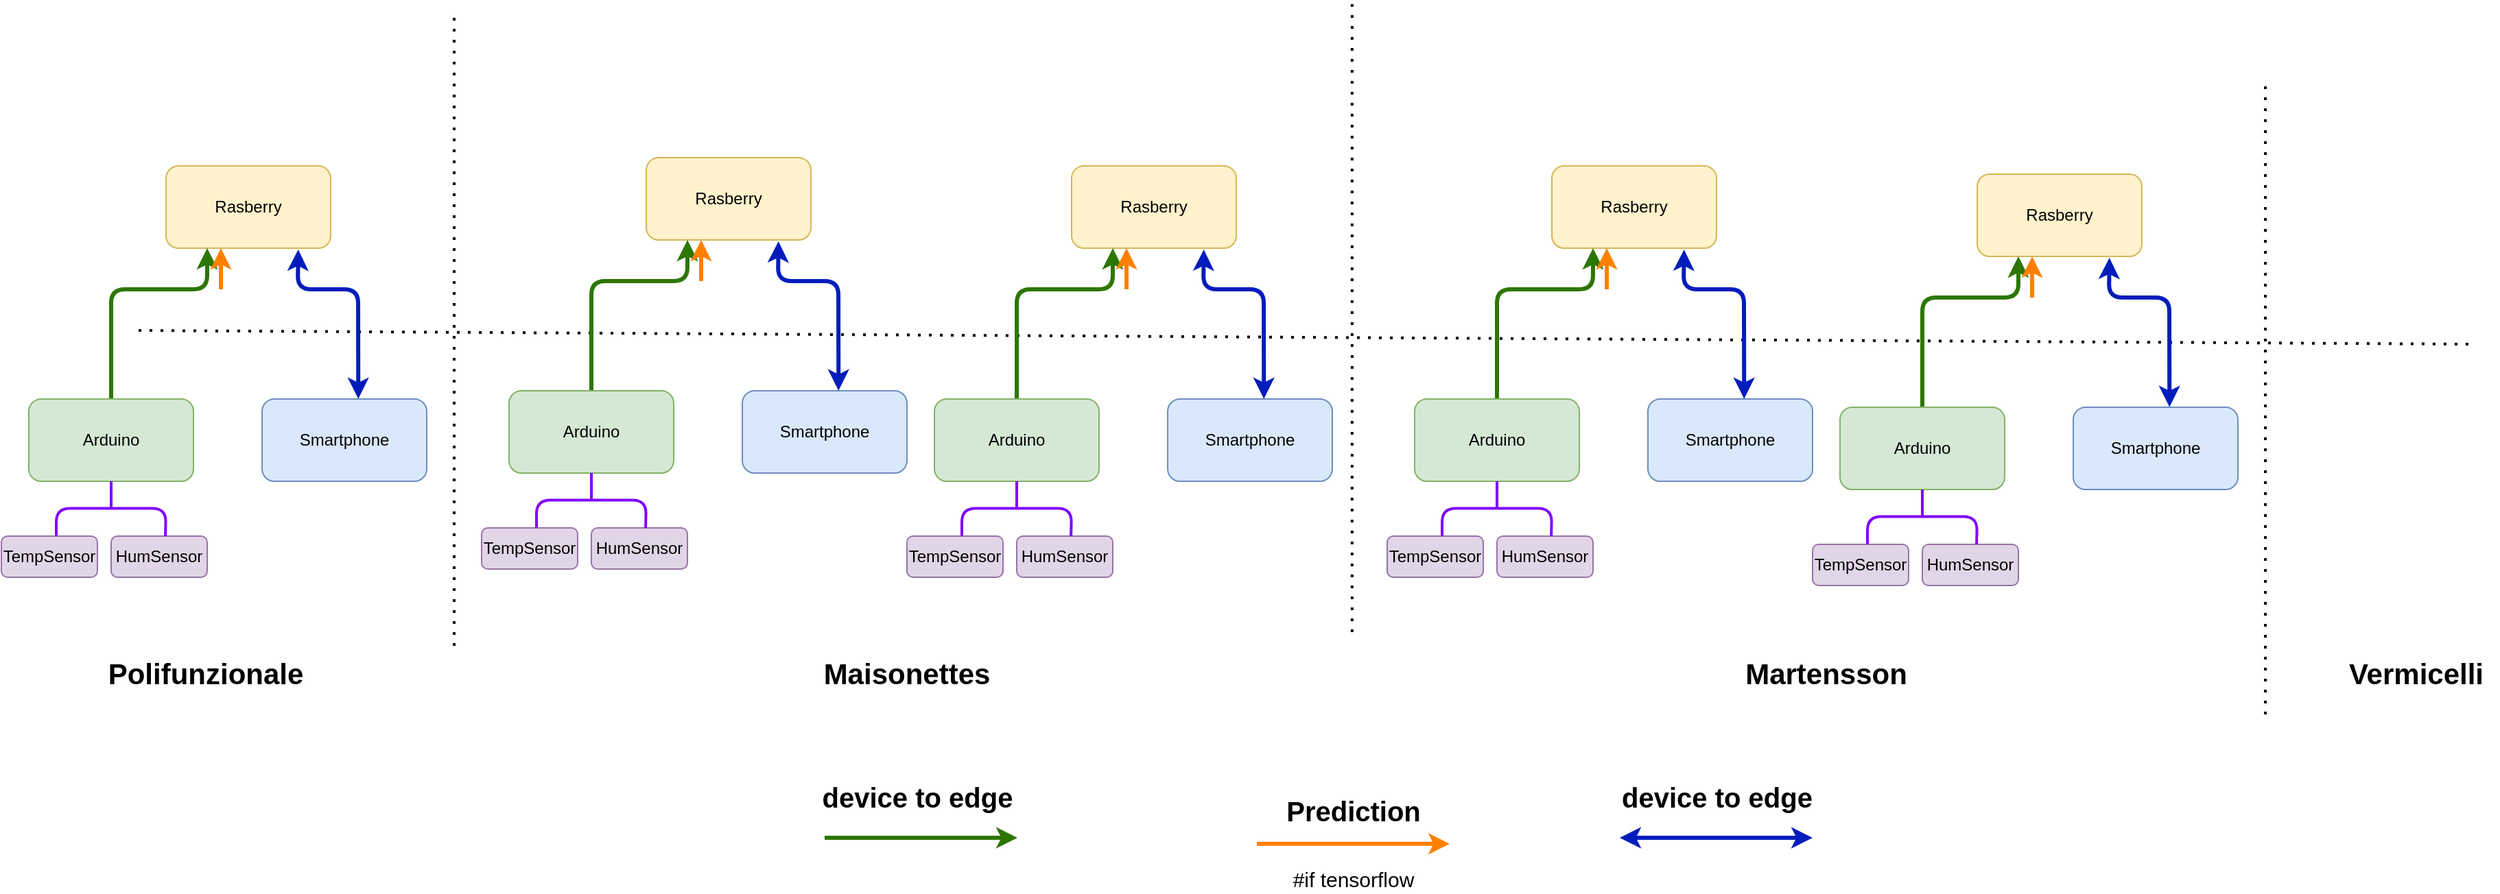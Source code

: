 <mxfile version="14.6.13" type="device"><diagram id="zubRIbRevXIwaSuzxwCd" name="Pagina-1"><mxGraphModel dx="2500" dy="967" grid="1" gridSize="10" guides="1" tooltips="1" connect="1" arrows="1" fold="1" page="1" pageScale="1" pageWidth="827" pageHeight="1169" math="0" shadow="0"><root><mxCell id="0"/><mxCell id="1" parent="0"/><mxCell id="ZUtaRGhzAKUHV4PIhuAe-26" value="" style="endArrow=none;dashed=1;html=1;dashPattern=1 3;strokeWidth=2;" parent="1" edge="1"><mxGeometry width="50" height="50" relative="1" as="geometry"><mxPoint x="-350.001" y="410" as="sourcePoint"/><mxPoint x="1350" y="420" as="targetPoint"/></mxGeometry></mxCell><mxCell id="ZUtaRGhzAKUHV4PIhuAe-28" value="" style="endArrow=none;dashed=1;html=1;dashPattern=1 3;strokeWidth=2;" parent="1" edge="1"><mxGeometry width="50" height="50" relative="1" as="geometry"><mxPoint x="534.41" y="630" as="sourcePoint"/><mxPoint x="534.41" y="170" as="targetPoint"/></mxGeometry></mxCell><mxCell id="ZUtaRGhzAKUHV4PIhuAe-39" value="&lt;b&gt;&lt;font style=&quot;font-size: 21px&quot;&gt;Martensson&lt;/font&gt;&lt;/b&gt;" style="text;html=1;strokeColor=none;fillColor=none;align=center;verticalAlign=middle;whiteSpace=wrap;rounded=0;" parent="1" vertex="1"><mxGeometry x="860" y="650" width="40" height="20" as="geometry"/></mxCell><mxCell id="ZUtaRGhzAKUHV4PIhuAe-40" value="&lt;b&gt;&lt;font style=&quot;font-size: 21px&quot;&gt;Vermicelli&lt;/font&gt;&lt;/b&gt;" style="text;html=1;strokeColor=none;fillColor=none;align=center;verticalAlign=middle;whiteSpace=wrap;rounded=0;" parent="1" vertex="1"><mxGeometry x="1250" y="650" width="120" height="20" as="geometry"/></mxCell><mxCell id="ZR0AhCFGr4P6GKrZ5888-11" value="Rasberry" style="rounded=1;whiteSpace=wrap;html=1;fillColor=#fff2cc;strokeColor=#d6b656;" parent="1" vertex="1"><mxGeometry x="-330" y="290" width="120" height="60" as="geometry"/></mxCell><mxCell id="ZR0AhCFGr4P6GKrZ5888-14" value="" style="endArrow=classic;html=1;strokeColor=#2D7600;strokeWidth=3;exitX=0.5;exitY=0;exitDx=0;exitDy=0;fillColor=#60a917;" parent="1" source="ZR0AhCFGr4P6GKrZ5888-15" edge="1"><mxGeometry width="50" height="50" relative="1" as="geometry"><mxPoint x="-370" y="439" as="sourcePoint"/><mxPoint x="-300" y="350" as="targetPoint"/><Array as="points"><mxPoint x="-370" y="380"/><mxPoint x="-300" y="380"/></Array></mxGeometry></mxCell><mxCell id="ZR0AhCFGr4P6GKrZ5888-15" value="Arduino" style="rounded=1;whiteSpace=wrap;html=1;fillColor=#d5e8d4;strokeColor=#82b366;" parent="1" vertex="1"><mxGeometry x="-430" y="460" width="120" height="60" as="geometry"/></mxCell><mxCell id="ZR0AhCFGr4P6GKrZ5888-16" value="Smartphone" style="rounded=1;whiteSpace=wrap;html=1;fillColor=#dae8fc;strokeColor=#6c8ebf;" parent="1" vertex="1"><mxGeometry x="-260" y="460" width="120" height="60" as="geometry"/></mxCell><mxCell id="ZR0AhCFGr4P6GKrZ5888-19" value="&lt;b&gt;&lt;font style=&quot;font-size: 21px&quot;&gt;Polifunzionale&lt;/font&gt;&lt;/b&gt;" style="text;html=1;strokeColor=none;fillColor=none;align=center;verticalAlign=middle;whiteSpace=wrap;rounded=0;" parent="1" vertex="1"><mxGeometry x="-321" y="650" width="40" height="20" as="geometry"/></mxCell><mxCell id="ZR0AhCFGr4P6GKrZ5888-27" value="" style="endArrow=classic;startArrow=classic;html=1;strokeWidth=3;exitX=0.587;exitY=-0.003;exitDx=0;exitDy=0;exitPerimeter=0;entryX=0.803;entryY=1.017;entryDx=0;entryDy=0;strokeColor=#001DBC;fillColor=#0050ef;entryPerimeter=0;" parent="1" target="ZR0AhCFGr4P6GKrZ5888-11" edge="1"><mxGeometry width="50" height="50" relative="1" as="geometry"><mxPoint x="-189.88" y="459.82" as="sourcePoint"/><mxPoint x="-190" y="40" as="targetPoint"/><Array as="points"><mxPoint x="-190" y="380"/><mxPoint x="-234" y="380"/></Array></mxGeometry></mxCell><mxCell id="ZR0AhCFGr4P6GKrZ5888-32" value="" style="endArrow=none;dashed=1;html=1;dashPattern=1 3;strokeWidth=2;" parent="1" edge="1"><mxGeometry width="50" height="50" relative="1" as="geometry"><mxPoint x="-120" y="640" as="sourcePoint"/><mxPoint x="-120" y="180" as="targetPoint"/></mxGeometry></mxCell><mxCell id="ZR0AhCFGr4P6GKrZ5888-39" value="" style="endArrow=classic;html=1;strokeWidth=3;entryX=0.5;entryY=1;entryDx=0;entryDy=0;fillColor=#60a917;strokeColor=#FF8000;" parent="1" edge="1"><mxGeometry width="50" height="50" relative="1" as="geometry"><mxPoint x="-290" y="380" as="sourcePoint"/><mxPoint x="-290" y="350" as="targetPoint"/></mxGeometry></mxCell><mxCell id="ZR0AhCFGr4P6GKrZ5888-51" value="TempSensor" style="rounded=1;whiteSpace=wrap;html=1;fillColor=#e1d5e7;strokeColor=#9673a6;" parent="1" vertex="1"><mxGeometry x="-450" y="560" width="70" height="30" as="geometry"/></mxCell><mxCell id="ZR0AhCFGr4P6GKrZ5888-53" value="HumSensor" style="rounded=1;whiteSpace=wrap;html=1;fillColor=#e1d5e7;strokeColor=#9673a6;" parent="1" vertex="1"><mxGeometry x="-370" y="560" width="70" height="30" as="geometry"/></mxCell><mxCell id="ZR0AhCFGr4P6GKrZ5888-68" value="" style="endArrow=none;html=1;strokeWidth=2;fillColor=#6a00ff;strokeColor=#7F00FF;entryX=0.422;entryY=0.008;entryDx=0;entryDy=0;entryPerimeter=0;" parent="1" edge="1"><mxGeometry width="50" height="50" relative="1" as="geometry"><mxPoint x="-410" y="559.76" as="sourcePoint"/><mxPoint x="-330.46" y="560.0" as="targetPoint"/><Array as="points"><mxPoint x="-410" y="539.76"/><mxPoint x="-330" y="539.76"/></Array></mxGeometry></mxCell><mxCell id="ZR0AhCFGr4P6GKrZ5888-73" value="" style="endArrow=none;html=1;strokeColor=#7F00FF;strokeWidth=2;" parent="1" edge="1"><mxGeometry width="50" height="50" relative="1" as="geometry"><mxPoint x="-370" y="540" as="sourcePoint"/><mxPoint x="-370" y="520" as="targetPoint"/></mxGeometry></mxCell><mxCell id="ZR0AhCFGr4P6GKrZ5888-80" value="&lt;b&gt;&lt;font style=&quot;font-size: 20px&quot;&gt;device to edge&amp;nbsp;&lt;/font&gt;&lt;/b&gt;" style="text;html=1;align=center;verticalAlign=middle;resizable=0;points=[];autosize=1;strokeColor=none;" parent="1" vertex="1"><mxGeometry x="140" y="740" width="160" height="20" as="geometry"/></mxCell><mxCell id="ZR0AhCFGr4P6GKrZ5888-81" value="" style="endArrow=classic;html=1;strokeColor=#2D7600;strokeWidth=3;exitX=0.5;exitY=0;exitDx=0;exitDy=0;fillColor=#60a917;startArrow=none;startFill=0;" parent="1" edge="1"><mxGeometry width="50" height="50" relative="1" as="geometry"><mxPoint x="150" y="780" as="sourcePoint"/><mxPoint x="290.5" y="780" as="targetPoint"/></mxGeometry></mxCell><mxCell id="ZR0AhCFGr4P6GKrZ5888-83" value="&lt;b style=&quot;font-size: 20px&quot;&gt;Prediction&lt;br&gt;&lt;/b&gt;" style="text;html=1;align=center;verticalAlign=middle;resizable=0;points=[];autosize=1;strokeColor=none;" parent="1" vertex="1"><mxGeometry x="480" y="750" width="110" height="20" as="geometry"/></mxCell><mxCell id="ZR0AhCFGr4P6GKrZ5888-84" value="" style="endArrow=classic;html=1;strokeWidth=3;exitX=0.5;exitY=0;exitDx=0;exitDy=0;fillColor=#60a917;strokeColor=#FF8000;" parent="1" edge="1"><mxGeometry width="50" height="50" relative="1" as="geometry"><mxPoint x="465" y="784.41" as="sourcePoint"/><mxPoint x="605.5" y="784.41" as="targetPoint"/></mxGeometry></mxCell><mxCell id="ZR0AhCFGr4P6GKrZ5888-86" value="&lt;b&gt;&lt;font style=&quot;font-size: 20px&quot;&gt;device to edge&lt;/font&gt;&lt;/b&gt;" style="text;html=1;align=center;verticalAlign=middle;resizable=0;points=[];autosize=1;strokeColor=none;" parent="1" vertex="1"><mxGeometry x="724.5" y="740" width="150" height="20" as="geometry"/></mxCell><mxCell id="ZR0AhCFGr4P6GKrZ5888-87" value="" style="endArrow=classic;html=1;strokeColor=#001DBC;strokeWidth=3;exitX=0.5;exitY=0;exitDx=0;exitDy=0;fillColor=#0050ef;startArrow=classic;startFill=1;" parent="1" edge="1"><mxGeometry width="50" height="50" relative="1" as="geometry"><mxPoint x="729.5" y="780" as="sourcePoint"/><mxPoint x="870" y="780" as="targetPoint"/></mxGeometry></mxCell><mxCell id="ZR0AhCFGr4P6GKrZ5888-89" value="&lt;font style=&quot;font-size: 15px&quot;&gt;#if tensorflow&lt;/font&gt;" style="text;html=1;align=center;verticalAlign=middle;resizable=0;points=[];autosize=1;strokeColor=none;" parent="1" vertex="1"><mxGeometry x="485" y="800" width="100" height="20" as="geometry"/></mxCell><mxCell id="sIVeSDrl_h3iwh70JqlF-2" value="Rasberry" style="rounded=1;whiteSpace=wrap;html=1;fillColor=#fff2cc;strokeColor=#d6b656;" vertex="1" parent="1"><mxGeometry x="20" y="284" width="120" height="60" as="geometry"/></mxCell><mxCell id="sIVeSDrl_h3iwh70JqlF-3" value="" style="endArrow=classic;html=1;strokeColor=#2D7600;strokeWidth=3;exitX=0.5;exitY=0;exitDx=0;exitDy=0;fillColor=#60a917;" edge="1" parent="1" source="sIVeSDrl_h3iwh70JqlF-4"><mxGeometry width="50" height="50" relative="1" as="geometry"><mxPoint x="-20" y="433" as="sourcePoint"/><mxPoint x="50" y="344" as="targetPoint"/><Array as="points"><mxPoint x="-20" y="374"/><mxPoint x="50" y="374"/></Array></mxGeometry></mxCell><mxCell id="sIVeSDrl_h3iwh70JqlF-4" value="Arduino" style="rounded=1;whiteSpace=wrap;html=1;fillColor=#d5e8d4;strokeColor=#82b366;" vertex="1" parent="1"><mxGeometry x="-80" y="454" width="120" height="60" as="geometry"/></mxCell><mxCell id="sIVeSDrl_h3iwh70JqlF-5" value="Smartphone" style="rounded=1;whiteSpace=wrap;html=1;fillColor=#dae8fc;strokeColor=#6c8ebf;" vertex="1" parent="1"><mxGeometry x="90" y="454" width="120" height="60" as="geometry"/></mxCell><mxCell id="sIVeSDrl_h3iwh70JqlF-6" value="" style="endArrow=classic;startArrow=classic;html=1;strokeWidth=3;exitX=0.587;exitY=-0.003;exitDx=0;exitDy=0;exitPerimeter=0;entryX=0.803;entryY=1.017;entryDx=0;entryDy=0;strokeColor=#001DBC;fillColor=#0050ef;entryPerimeter=0;" edge="1" parent="1" target="sIVeSDrl_h3iwh70JqlF-2"><mxGeometry width="50" height="50" relative="1" as="geometry"><mxPoint x="160.12" y="453.82" as="sourcePoint"/><mxPoint x="160" y="34" as="targetPoint"/><Array as="points"><mxPoint x="160" y="374"/><mxPoint x="116" y="374"/></Array></mxGeometry></mxCell><mxCell id="sIVeSDrl_h3iwh70JqlF-7" value="" style="endArrow=classic;html=1;strokeWidth=3;entryX=0.5;entryY=1;entryDx=0;entryDy=0;fillColor=#60a917;strokeColor=#FF8000;" edge="1" parent="1"><mxGeometry width="50" height="50" relative="1" as="geometry"><mxPoint x="60" y="374" as="sourcePoint"/><mxPoint x="60" y="344" as="targetPoint"/></mxGeometry></mxCell><mxCell id="sIVeSDrl_h3iwh70JqlF-8" value="TempSensor" style="rounded=1;whiteSpace=wrap;html=1;fillColor=#e1d5e7;strokeColor=#9673a6;" vertex="1" parent="1"><mxGeometry x="-100" y="554" width="70" height="30" as="geometry"/></mxCell><mxCell id="sIVeSDrl_h3iwh70JqlF-9" value="HumSensor" style="rounded=1;whiteSpace=wrap;html=1;fillColor=#e1d5e7;strokeColor=#9673a6;" vertex="1" parent="1"><mxGeometry x="-20" y="554" width="70" height="30" as="geometry"/></mxCell><mxCell id="sIVeSDrl_h3iwh70JqlF-10" value="" style="endArrow=none;html=1;strokeWidth=2;fillColor=#6a00ff;strokeColor=#7F00FF;entryX=0.422;entryY=0.008;entryDx=0;entryDy=0;entryPerimeter=0;" edge="1" parent="1"><mxGeometry width="50" height="50" relative="1" as="geometry"><mxPoint x="-60" y="553.76" as="sourcePoint"/><mxPoint x="19.54" y="554" as="targetPoint"/><Array as="points"><mxPoint x="-60" y="533.76"/><mxPoint x="20" y="533.76"/></Array></mxGeometry></mxCell><mxCell id="sIVeSDrl_h3iwh70JqlF-11" value="" style="endArrow=none;html=1;strokeColor=#7F00FF;strokeWidth=2;" edge="1" parent="1"><mxGeometry width="50" height="50" relative="1" as="geometry"><mxPoint x="-20" y="534" as="sourcePoint"/><mxPoint x="-20" y="514" as="targetPoint"/></mxGeometry></mxCell><mxCell id="sIVeSDrl_h3iwh70JqlF-12" value="Rasberry" style="rounded=1;whiteSpace=wrap;html=1;fillColor=#fff2cc;strokeColor=#d6b656;" vertex="1" parent="1"><mxGeometry x="330" y="290" width="120" height="60" as="geometry"/></mxCell><mxCell id="sIVeSDrl_h3iwh70JqlF-13" value="" style="endArrow=classic;html=1;strokeColor=#2D7600;strokeWidth=3;exitX=0.5;exitY=0;exitDx=0;exitDy=0;fillColor=#60a917;" edge="1" parent="1" source="sIVeSDrl_h3iwh70JqlF-14"><mxGeometry width="50" height="50" relative="1" as="geometry"><mxPoint x="290" y="439" as="sourcePoint"/><mxPoint x="360" y="350" as="targetPoint"/><Array as="points"><mxPoint x="290" y="380"/><mxPoint x="360" y="380"/></Array></mxGeometry></mxCell><mxCell id="sIVeSDrl_h3iwh70JqlF-14" value="Arduino" style="rounded=1;whiteSpace=wrap;html=1;fillColor=#d5e8d4;strokeColor=#82b366;" vertex="1" parent="1"><mxGeometry x="230" y="460" width="120" height="60" as="geometry"/></mxCell><mxCell id="sIVeSDrl_h3iwh70JqlF-15" value="Smartphone" style="rounded=1;whiteSpace=wrap;html=1;fillColor=#dae8fc;strokeColor=#6c8ebf;" vertex="1" parent="1"><mxGeometry x="400" y="460" width="120" height="60" as="geometry"/></mxCell><mxCell id="sIVeSDrl_h3iwh70JqlF-16" value="" style="endArrow=classic;startArrow=classic;html=1;strokeWidth=3;exitX=0.587;exitY=-0.003;exitDx=0;exitDy=0;exitPerimeter=0;entryX=0.803;entryY=1.017;entryDx=0;entryDy=0;strokeColor=#001DBC;fillColor=#0050ef;entryPerimeter=0;" edge="1" parent="1" target="sIVeSDrl_h3iwh70JqlF-12"><mxGeometry width="50" height="50" relative="1" as="geometry"><mxPoint x="470.12" y="459.82" as="sourcePoint"/><mxPoint x="470" y="40" as="targetPoint"/><Array as="points"><mxPoint x="470" y="380"/><mxPoint x="426" y="380"/></Array></mxGeometry></mxCell><mxCell id="sIVeSDrl_h3iwh70JqlF-17" value="" style="endArrow=classic;html=1;strokeWidth=3;entryX=0.5;entryY=1;entryDx=0;entryDy=0;fillColor=#60a917;strokeColor=#FF8000;" edge="1" parent="1"><mxGeometry width="50" height="50" relative="1" as="geometry"><mxPoint x="370" y="380" as="sourcePoint"/><mxPoint x="370" y="350" as="targetPoint"/></mxGeometry></mxCell><mxCell id="sIVeSDrl_h3iwh70JqlF-18" value="TempSensor" style="rounded=1;whiteSpace=wrap;html=1;fillColor=#e1d5e7;strokeColor=#9673a6;" vertex="1" parent="1"><mxGeometry x="210" y="560" width="70" height="30" as="geometry"/></mxCell><mxCell id="sIVeSDrl_h3iwh70JqlF-19" value="HumSensor" style="rounded=1;whiteSpace=wrap;html=1;fillColor=#e1d5e7;strokeColor=#9673a6;" vertex="1" parent="1"><mxGeometry x="290" y="560" width="70" height="30" as="geometry"/></mxCell><mxCell id="sIVeSDrl_h3iwh70JqlF-20" value="" style="endArrow=none;html=1;strokeWidth=2;fillColor=#6a00ff;strokeColor=#7F00FF;entryX=0.422;entryY=0.008;entryDx=0;entryDy=0;entryPerimeter=0;" edge="1" parent="1"><mxGeometry width="50" height="50" relative="1" as="geometry"><mxPoint x="250" y="559.76" as="sourcePoint"/><mxPoint x="329.54" y="560" as="targetPoint"/><Array as="points"><mxPoint x="250" y="539.76"/><mxPoint x="330" y="539.76"/></Array></mxGeometry></mxCell><mxCell id="sIVeSDrl_h3iwh70JqlF-21" value="" style="endArrow=none;html=1;strokeColor=#7F00FF;strokeWidth=2;" edge="1" parent="1"><mxGeometry width="50" height="50" relative="1" as="geometry"><mxPoint x="290" y="540" as="sourcePoint"/><mxPoint x="290" y="520" as="targetPoint"/></mxGeometry></mxCell><mxCell id="sIVeSDrl_h3iwh70JqlF-22" value="&lt;b&gt;&lt;font style=&quot;font-size: 21px&quot;&gt;Maisonettes&lt;/font&gt;&lt;/b&gt;" style="text;html=1;strokeColor=none;fillColor=none;align=center;verticalAlign=middle;whiteSpace=wrap;rounded=0;" vertex="1" parent="1"><mxGeometry x="190" y="650" width="40" height="20" as="geometry"/></mxCell><mxCell id="sIVeSDrl_h3iwh70JqlF-23" value="Rasberry" style="rounded=1;whiteSpace=wrap;html=1;fillColor=#fff2cc;strokeColor=#d6b656;" vertex="1" parent="1"><mxGeometry x="680" y="290" width="120" height="60" as="geometry"/></mxCell><mxCell id="sIVeSDrl_h3iwh70JqlF-24" value="" style="endArrow=classic;html=1;strokeColor=#2D7600;strokeWidth=3;exitX=0.5;exitY=0;exitDx=0;exitDy=0;fillColor=#60a917;" edge="1" parent="1" source="sIVeSDrl_h3iwh70JqlF-25"><mxGeometry width="50" height="50" relative="1" as="geometry"><mxPoint x="640" y="439" as="sourcePoint"/><mxPoint x="710" y="350" as="targetPoint"/><Array as="points"><mxPoint x="640" y="380"/><mxPoint x="710" y="380"/></Array></mxGeometry></mxCell><mxCell id="sIVeSDrl_h3iwh70JqlF-25" value="Arduino" style="rounded=1;whiteSpace=wrap;html=1;fillColor=#d5e8d4;strokeColor=#82b366;" vertex="1" parent="1"><mxGeometry x="580" y="460" width="120" height="60" as="geometry"/></mxCell><mxCell id="sIVeSDrl_h3iwh70JqlF-26" value="Smartphone" style="rounded=1;whiteSpace=wrap;html=1;fillColor=#dae8fc;strokeColor=#6c8ebf;" vertex="1" parent="1"><mxGeometry x="750" y="460" width="120" height="60" as="geometry"/></mxCell><mxCell id="sIVeSDrl_h3iwh70JqlF-27" value="" style="endArrow=classic;startArrow=classic;html=1;strokeWidth=3;exitX=0.587;exitY=-0.003;exitDx=0;exitDy=0;exitPerimeter=0;entryX=0.803;entryY=1.017;entryDx=0;entryDy=0;strokeColor=#001DBC;fillColor=#0050ef;entryPerimeter=0;" edge="1" parent="1" target="sIVeSDrl_h3iwh70JqlF-23"><mxGeometry width="50" height="50" relative="1" as="geometry"><mxPoint x="820.12" y="459.82" as="sourcePoint"/><mxPoint x="820" y="40" as="targetPoint"/><Array as="points"><mxPoint x="820" y="380"/><mxPoint x="776" y="380"/></Array></mxGeometry></mxCell><mxCell id="sIVeSDrl_h3iwh70JqlF-28" value="" style="endArrow=classic;html=1;strokeWidth=3;entryX=0.5;entryY=1;entryDx=0;entryDy=0;fillColor=#60a917;strokeColor=#FF8000;" edge="1" parent="1"><mxGeometry width="50" height="50" relative="1" as="geometry"><mxPoint x="720" y="380" as="sourcePoint"/><mxPoint x="720" y="350" as="targetPoint"/></mxGeometry></mxCell><mxCell id="sIVeSDrl_h3iwh70JqlF-29" value="TempSensor" style="rounded=1;whiteSpace=wrap;html=1;fillColor=#e1d5e7;strokeColor=#9673a6;" vertex="1" parent="1"><mxGeometry x="560" y="560" width="70" height="30" as="geometry"/></mxCell><mxCell id="sIVeSDrl_h3iwh70JqlF-30" value="HumSensor" style="rounded=1;whiteSpace=wrap;html=1;fillColor=#e1d5e7;strokeColor=#9673a6;" vertex="1" parent="1"><mxGeometry x="640" y="560" width="70" height="30" as="geometry"/></mxCell><mxCell id="sIVeSDrl_h3iwh70JqlF-31" value="" style="endArrow=none;html=1;strokeWidth=2;fillColor=#6a00ff;strokeColor=#7F00FF;entryX=0.422;entryY=0.008;entryDx=0;entryDy=0;entryPerimeter=0;" edge="1" parent="1"><mxGeometry width="50" height="50" relative="1" as="geometry"><mxPoint x="600" y="559.76" as="sourcePoint"/><mxPoint x="679.54" y="560" as="targetPoint"/><Array as="points"><mxPoint x="600" y="539.76"/><mxPoint x="680" y="539.76"/></Array></mxGeometry></mxCell><mxCell id="sIVeSDrl_h3iwh70JqlF-32" value="" style="endArrow=none;html=1;strokeColor=#7F00FF;strokeWidth=2;" edge="1" parent="1"><mxGeometry width="50" height="50" relative="1" as="geometry"><mxPoint x="640" y="540" as="sourcePoint"/><mxPoint x="640" y="520" as="targetPoint"/></mxGeometry></mxCell><mxCell id="sIVeSDrl_h3iwh70JqlF-33" value="Rasberry" style="rounded=1;whiteSpace=wrap;html=1;fillColor=#fff2cc;strokeColor=#d6b656;" vertex="1" parent="1"><mxGeometry x="990" y="296" width="120" height="60" as="geometry"/></mxCell><mxCell id="sIVeSDrl_h3iwh70JqlF-34" value="" style="endArrow=classic;html=1;strokeColor=#2D7600;strokeWidth=3;exitX=0.5;exitY=0;exitDx=0;exitDy=0;fillColor=#60a917;" edge="1" parent="1" source="sIVeSDrl_h3iwh70JqlF-35"><mxGeometry width="50" height="50" relative="1" as="geometry"><mxPoint x="950" y="445" as="sourcePoint"/><mxPoint x="1020" y="356" as="targetPoint"/><Array as="points"><mxPoint x="950" y="386"/><mxPoint x="1020" y="386"/></Array></mxGeometry></mxCell><mxCell id="sIVeSDrl_h3iwh70JqlF-35" value="Arduino" style="rounded=1;whiteSpace=wrap;html=1;fillColor=#d5e8d4;strokeColor=#82b366;" vertex="1" parent="1"><mxGeometry x="890" y="466" width="120" height="60" as="geometry"/></mxCell><mxCell id="sIVeSDrl_h3iwh70JqlF-36" value="Smartphone" style="rounded=1;whiteSpace=wrap;html=1;fillColor=#dae8fc;strokeColor=#6c8ebf;" vertex="1" parent="1"><mxGeometry x="1060" y="466" width="120" height="60" as="geometry"/></mxCell><mxCell id="sIVeSDrl_h3iwh70JqlF-37" value="" style="endArrow=classic;startArrow=classic;html=1;strokeWidth=3;exitX=0.587;exitY=-0.003;exitDx=0;exitDy=0;exitPerimeter=0;entryX=0.803;entryY=1.017;entryDx=0;entryDy=0;strokeColor=#001DBC;fillColor=#0050ef;entryPerimeter=0;" edge="1" parent="1" target="sIVeSDrl_h3iwh70JqlF-33"><mxGeometry width="50" height="50" relative="1" as="geometry"><mxPoint x="1130.12" y="465.82" as="sourcePoint"/><mxPoint x="1130" y="46" as="targetPoint"/><Array as="points"><mxPoint x="1130" y="386"/><mxPoint x="1086" y="386"/></Array></mxGeometry></mxCell><mxCell id="sIVeSDrl_h3iwh70JqlF-38" value="" style="endArrow=classic;html=1;strokeWidth=3;entryX=0.5;entryY=1;entryDx=0;entryDy=0;fillColor=#60a917;strokeColor=#FF8000;" edge="1" parent="1"><mxGeometry width="50" height="50" relative="1" as="geometry"><mxPoint x="1030" y="386" as="sourcePoint"/><mxPoint x="1030" y="356" as="targetPoint"/></mxGeometry></mxCell><mxCell id="sIVeSDrl_h3iwh70JqlF-39" value="TempSensor" style="rounded=1;whiteSpace=wrap;html=1;fillColor=#e1d5e7;strokeColor=#9673a6;" vertex="1" parent="1"><mxGeometry x="870" y="566" width="70" height="30" as="geometry"/></mxCell><mxCell id="sIVeSDrl_h3iwh70JqlF-40" value="HumSensor" style="rounded=1;whiteSpace=wrap;html=1;fillColor=#e1d5e7;strokeColor=#9673a6;" vertex="1" parent="1"><mxGeometry x="950" y="566" width="70" height="30" as="geometry"/></mxCell><mxCell id="sIVeSDrl_h3iwh70JqlF-41" value="" style="endArrow=none;html=1;strokeWidth=2;fillColor=#6a00ff;strokeColor=#7F00FF;entryX=0.422;entryY=0.008;entryDx=0;entryDy=0;entryPerimeter=0;" edge="1" parent="1"><mxGeometry width="50" height="50" relative="1" as="geometry"><mxPoint x="910" y="565.76" as="sourcePoint"/><mxPoint x="989.54" y="566" as="targetPoint"/><Array as="points"><mxPoint x="910" y="545.76"/><mxPoint x="990" y="545.76"/></Array></mxGeometry></mxCell><mxCell id="sIVeSDrl_h3iwh70JqlF-42" value="" style="endArrow=none;html=1;strokeColor=#7F00FF;strokeWidth=2;" edge="1" parent="1"><mxGeometry width="50" height="50" relative="1" as="geometry"><mxPoint x="950" y="546" as="sourcePoint"/><mxPoint x="950" y="526" as="targetPoint"/></mxGeometry></mxCell><mxCell id="sIVeSDrl_h3iwh70JqlF-44" value="" style="endArrow=none;dashed=1;html=1;dashPattern=1 3;strokeWidth=2;" edge="1" parent="1"><mxGeometry width="50" height="50" relative="1" as="geometry"><mxPoint x="1200" y="690" as="sourcePoint"/><mxPoint x="1200" y="230" as="targetPoint"/></mxGeometry></mxCell></root></mxGraphModel></diagram></mxfile>